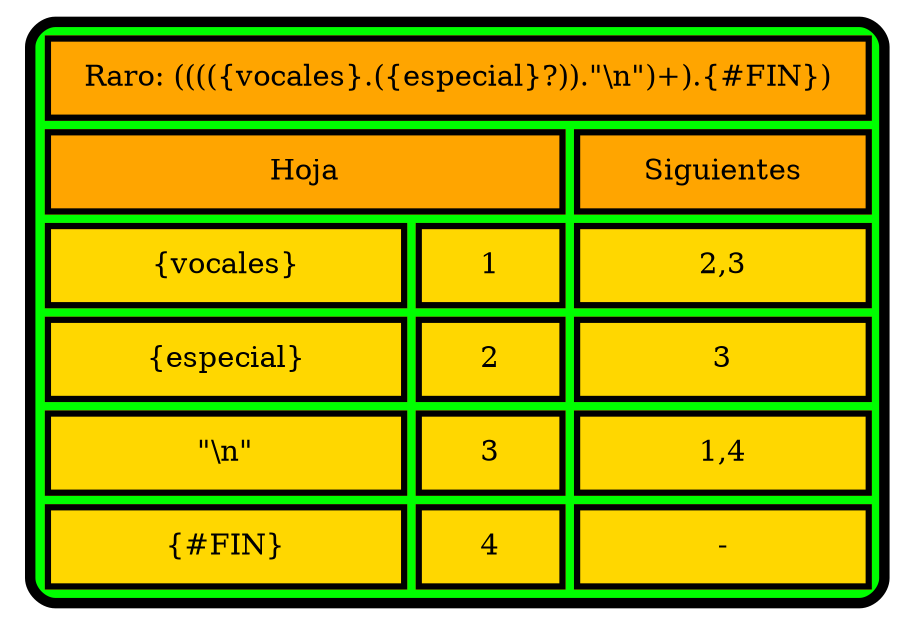 digraph G { 
  label=<
 <TABLE border="5" cellspacing="4" cellpadding="10" style="rounded" bgcolor="green" gradientangle="315">
<TR>
<TD border="3"  colspan="4" bgcolor="orange">Raro: (((({vocales}.({especial}?))."\n")+).{#FIN})</TD>
</TR><TR>
<TD border="3"  colspan="2" bgcolor="orange">Hoja</TD>
<TD border="3"  colspan="2" bgcolor="orange">Siguientes</TD>
</TR><TR>
<TD border="3"  bgcolor="gold">{vocales}</TD>
<TD border="3"  bgcolor="gold">1</TD>
<TD border="3"  colspan="2" bgcolor="gold">2,3</TD>
</TR><TR>
<TD border="3"  bgcolor="gold">{especial}</TD>
<TD border="3"  bgcolor="gold">2</TD>
<TD border="3"  colspan="2" bgcolor="gold">3</TD>
</TR><TR>
<TD border="3"  bgcolor="gold">"\n"</TD>
<TD border="3"  bgcolor="gold">3</TD>
<TD border="3"  colspan="2" bgcolor="gold">1,4</TD>
</TR><TR>
<TD border="3"  bgcolor="gold">{#FIN}</TD>
<TD border="3"  bgcolor="gold">4</TD>
<TD border="3"  colspan="2" bgcolor="gold">-</TD>
</TR></TABLE>>


}